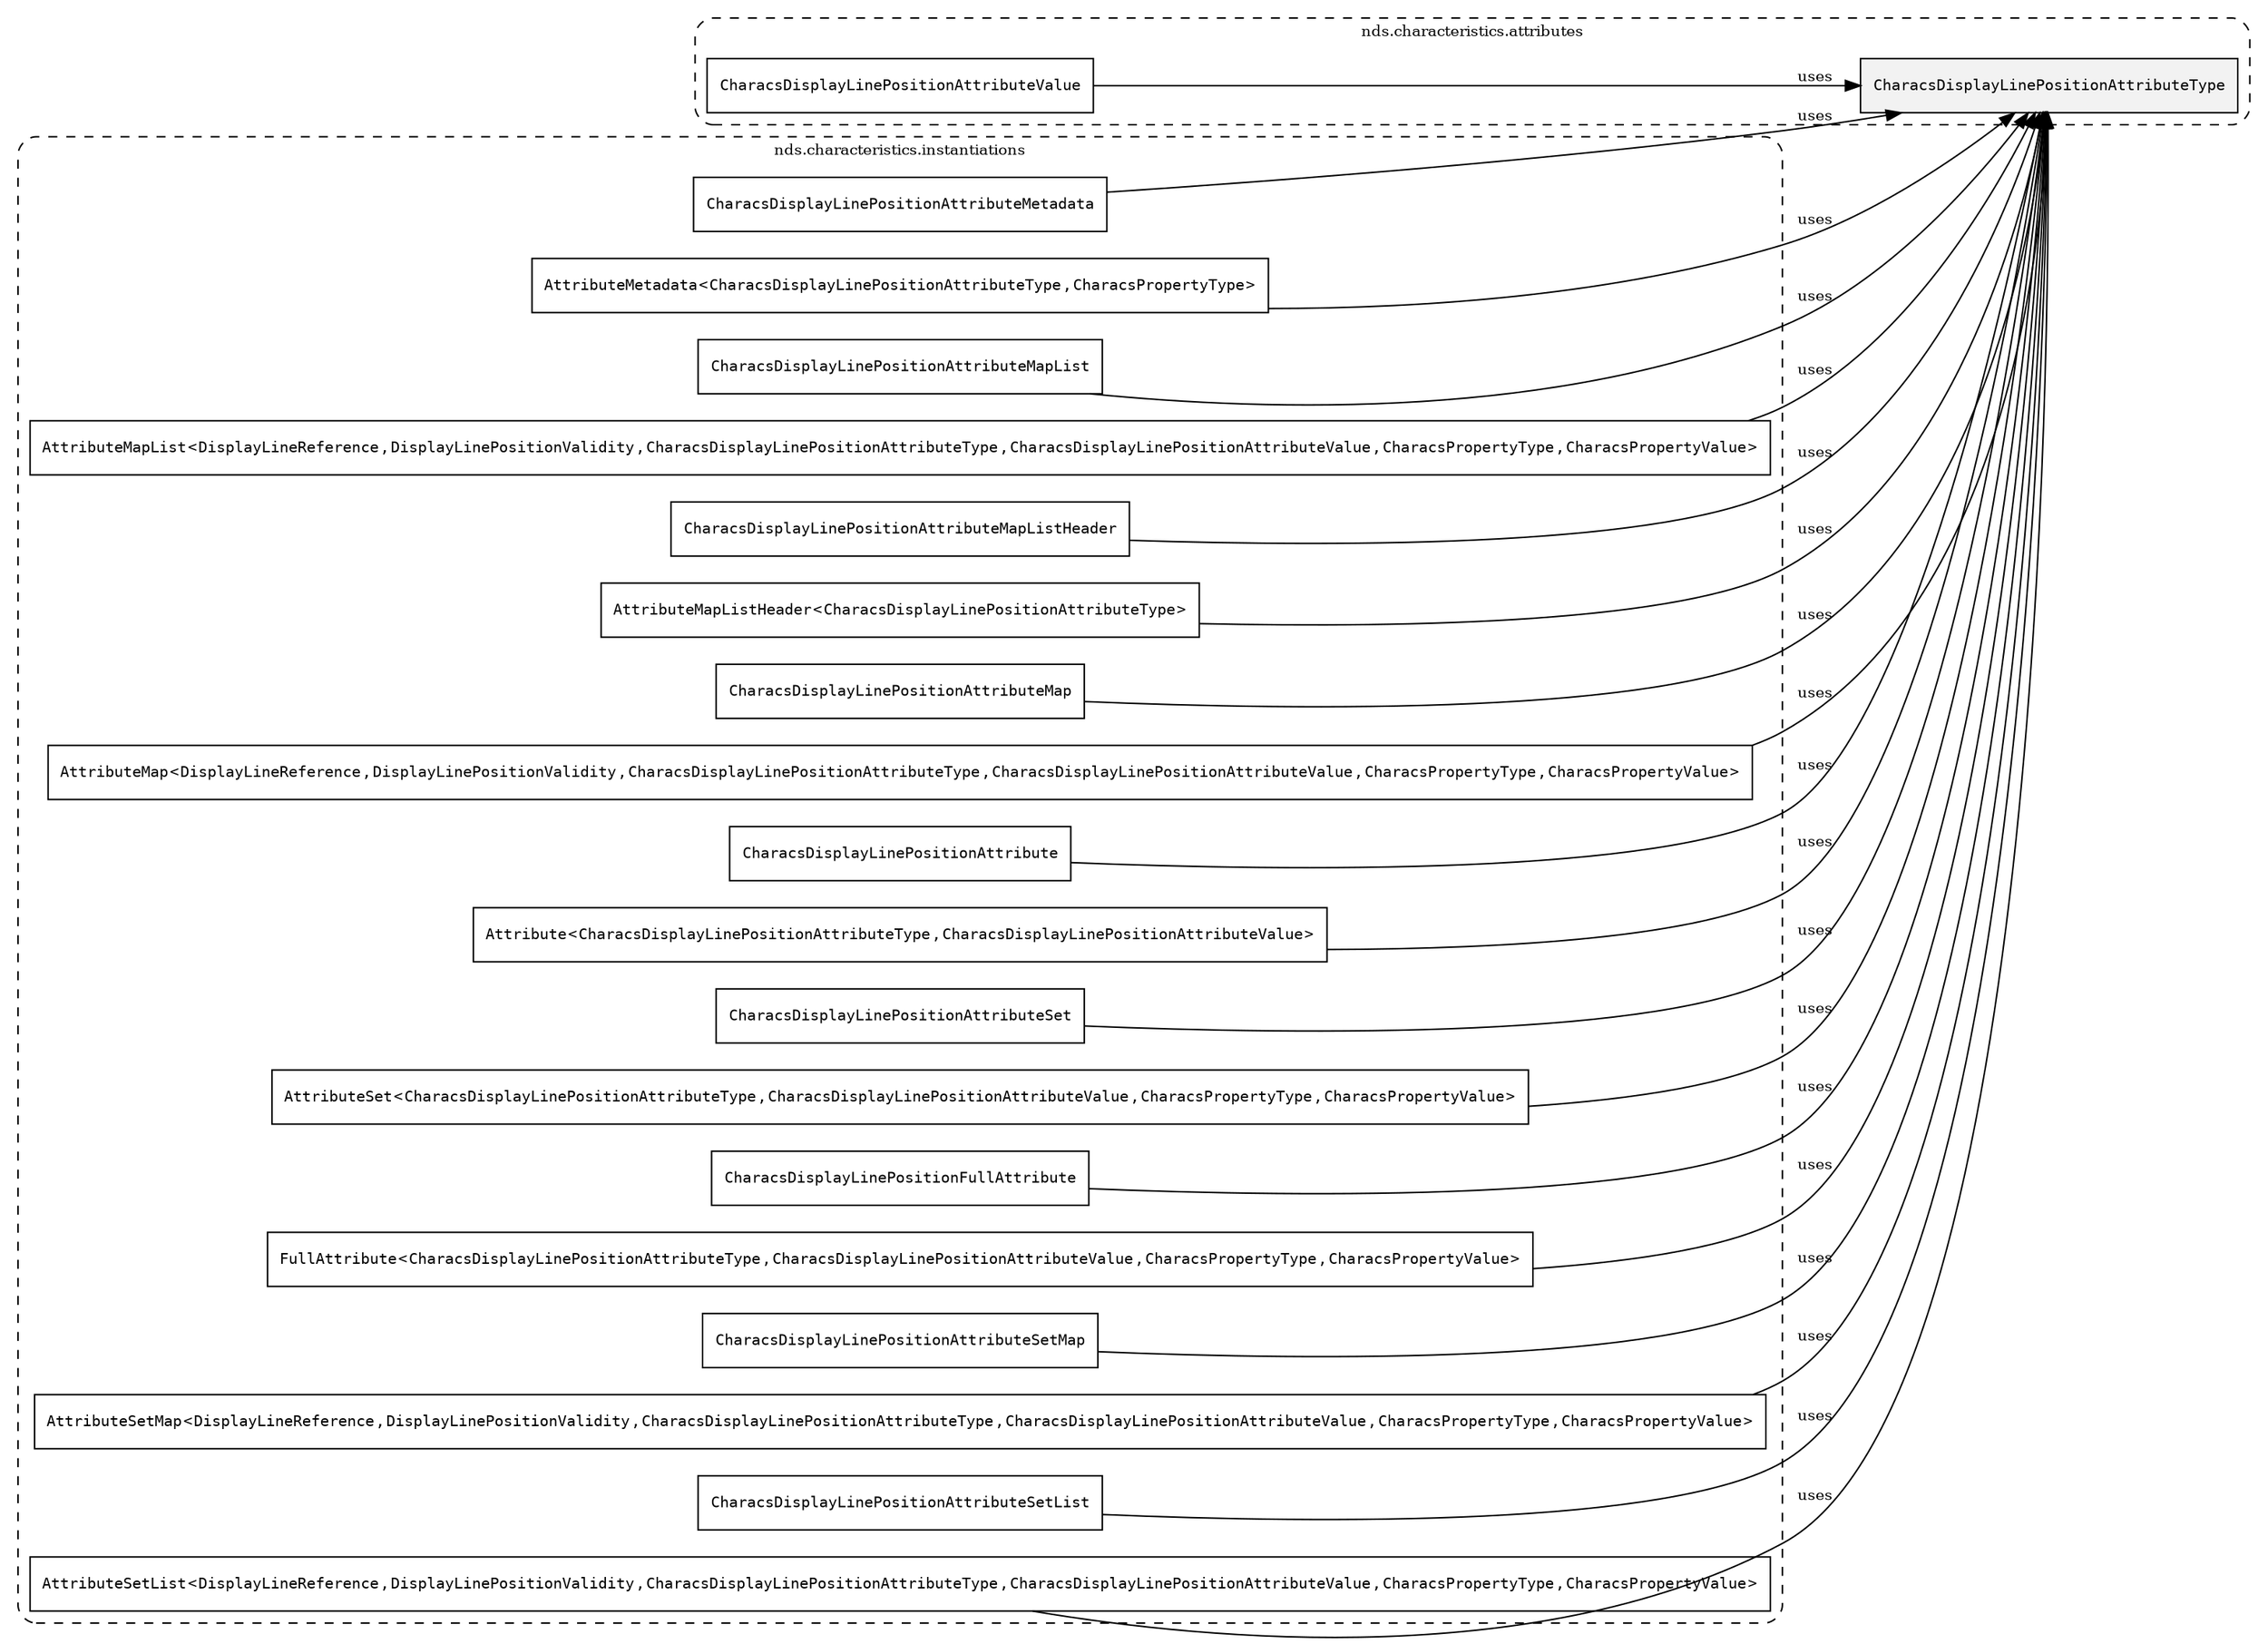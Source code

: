 /**
 * This dot file creates symbol collaboration diagram for CharacsDisplayLinePositionAttributeType.
 */
digraph ZSERIO
{
    node [shape=box, fontsize=10];
    rankdir="LR";
    fontsize=10;
    tooltip="CharacsDisplayLinePositionAttributeType collaboration diagram";

    subgraph "cluster_nds.characteristics.attributes"
    {
        style="dashed, rounded";
        label="nds.characteristics.attributes";
        tooltip="Package nds.characteristics.attributes";
        href="../../../content/packages/nds.characteristics.attributes.html#Package-nds-characteristics-attributes";
        target="_parent";

        "CharacsDisplayLinePositionAttributeType" [style="filled", fillcolor="#0000000D", target="_parent", label=<<font face="monospace"><table align="center" border="0" cellspacing="0" cellpadding="0"><tr><td href="../../../content/packages/nds.characteristics.attributes.html#Enum-CharacsDisplayLinePositionAttributeType" title="Enum defined in nds.characteristics.attributes">CharacsDisplayLinePositionAttributeType</td></tr></table></font>>];
        "CharacsDisplayLinePositionAttributeValue" [target="_parent", label=<<font face="monospace"><table align="center" border="0" cellspacing="0" cellpadding="0"><tr><td href="../../../content/packages/nds.characteristics.attributes.html#Choice-CharacsDisplayLinePositionAttributeValue" title="Choice defined in nds.characteristics.attributes">CharacsDisplayLinePositionAttributeValue</td></tr></table></font>>];
    }

    subgraph "cluster_nds.characteristics.instantiations"
    {
        style="dashed, rounded";
        label="nds.characteristics.instantiations";
        tooltip="Package nds.characteristics.instantiations";
        href="../../../content/packages/nds.characteristics.instantiations.html#Package-nds-characteristics-instantiations";
        target="_parent";

        "CharacsDisplayLinePositionAttributeMetadata" [target="_parent", label=<<font face="monospace"><table align="center" border="0" cellspacing="0" cellpadding="0"><tr><td href="../../../content/packages/nds.characteristics.instantiations.html#InstantiateType-CharacsDisplayLinePositionAttributeMetadata" title="InstantiateType defined in nds.characteristics.instantiations">CharacsDisplayLinePositionAttributeMetadata</td></tr></table></font>>];
        "AttributeMetadata&lt;CharacsDisplayLinePositionAttributeType,CharacsPropertyType&gt;" [target="_parent", label=<<font face="monospace"><table align="center" border="0" cellspacing="0" cellpadding="0"><tr><td href="../../../content/packages/nds.core.attributemap.html#Structure-AttributeMetadata" title="Structure defined in nds.core.attributemap">AttributeMetadata</td><td>&lt;</td><td><table align="center" border="0" cellspacing="0" cellpadding="0"><tr><td href="../../../content/packages/nds.characteristics.attributes.html#Enum-CharacsDisplayLinePositionAttributeType" title="Enum defined in nds.characteristics.attributes">CharacsDisplayLinePositionAttributeType</td></tr></table></td><td>,</td><td><table align="center" border="0" cellspacing="0" cellpadding="0"><tr><td href="../../../content/packages/nds.characteristics.properties.html#Structure-CharacsPropertyType" title="Structure defined in nds.characteristics.properties">CharacsPropertyType</td></tr></table></td><td>&gt;</td></tr></table></font>>];
        "CharacsDisplayLinePositionAttributeMapList" [target="_parent", label=<<font face="monospace"><table align="center" border="0" cellspacing="0" cellpadding="0"><tr><td href="../../../content/packages/nds.characteristics.instantiations.html#InstantiateType-CharacsDisplayLinePositionAttributeMapList" title="InstantiateType defined in nds.characteristics.instantiations">CharacsDisplayLinePositionAttributeMapList</td></tr></table></font>>];
        "AttributeMapList&lt;DisplayLineReference,DisplayLinePositionValidity,CharacsDisplayLinePositionAttributeType,CharacsDisplayLinePositionAttributeValue,CharacsPropertyType,CharacsPropertyValue&gt;" [target="_parent", label=<<font face="monospace"><table align="center" border="0" cellspacing="0" cellpadding="0"><tr><td href="../../../content/packages/nds.core.attributemap.html#Structure-AttributeMapList" title="Structure defined in nds.core.attributemap">AttributeMapList</td><td>&lt;</td><td><table align="center" border="0" cellspacing="0" cellpadding="0"><tr><td href="../../../content/packages/nds.display.reference.types.html#Structure-DisplayLineReference" title="Structure defined in nds.display.reference.types">DisplayLineReference</td></tr></table></td><td>,</td><td><table align="center" border="0" cellspacing="0" cellpadding="0"><tr><td href="../../../content/packages/nds.display.reference.types.html#Structure-DisplayLinePositionValidity" title="Structure defined in nds.display.reference.types">DisplayLinePositionValidity</td></tr></table></td><td>,</td><td><table align="center" border="0" cellspacing="0" cellpadding="0"><tr><td href="../../../content/packages/nds.characteristics.attributes.html#Enum-CharacsDisplayLinePositionAttributeType" title="Enum defined in nds.characteristics.attributes">CharacsDisplayLinePositionAttributeType</td></tr></table></td><td>,</td><td><table align="center" border="0" cellspacing="0" cellpadding="0"><tr><td href="../../../content/packages/nds.characteristics.attributes.html#Choice-CharacsDisplayLinePositionAttributeValue" title="Choice defined in nds.characteristics.attributes">CharacsDisplayLinePositionAttributeValue</td></tr></table></td><td>,</td><td><table align="center" border="0" cellspacing="0" cellpadding="0"><tr><td href="../../../content/packages/nds.characteristics.properties.html#Structure-CharacsPropertyType" title="Structure defined in nds.characteristics.properties">CharacsPropertyType</td></tr></table></td><td>,</td><td><table align="center" border="0" cellspacing="0" cellpadding="0"><tr><td href="../../../content/packages/nds.characteristics.properties.html#Structure-CharacsPropertyValue" title="Structure defined in nds.characteristics.properties">CharacsPropertyValue</td></tr></table></td><td>&gt;</td></tr></table></font>>];
        "CharacsDisplayLinePositionAttributeMapListHeader" [target="_parent", label=<<font face="monospace"><table align="center" border="0" cellspacing="0" cellpadding="0"><tr><td href="../../../content/packages/nds.characteristics.instantiations.html#InstantiateType-CharacsDisplayLinePositionAttributeMapListHeader" title="InstantiateType defined in nds.characteristics.instantiations">CharacsDisplayLinePositionAttributeMapListHeader</td></tr></table></font>>];
        "AttributeMapListHeader&lt;CharacsDisplayLinePositionAttributeType&gt;" [target="_parent", label=<<font face="monospace"><table align="center" border="0" cellspacing="0" cellpadding="0"><tr><td href="../../../content/packages/nds.core.attributemap.html#Structure-AttributeMapListHeader" title="Structure defined in nds.core.attributemap">AttributeMapListHeader</td><td>&lt;</td><td><table align="center" border="0" cellspacing="0" cellpadding="0"><tr><td href="../../../content/packages/nds.characteristics.attributes.html#Enum-CharacsDisplayLinePositionAttributeType" title="Enum defined in nds.characteristics.attributes">CharacsDisplayLinePositionAttributeType</td></tr></table></td><td>&gt;</td></tr></table></font>>];
        "CharacsDisplayLinePositionAttributeMap" [target="_parent", label=<<font face="monospace"><table align="center" border="0" cellspacing="0" cellpadding="0"><tr><td href="../../../content/packages/nds.characteristics.instantiations.html#InstantiateType-CharacsDisplayLinePositionAttributeMap" title="InstantiateType defined in nds.characteristics.instantiations">CharacsDisplayLinePositionAttributeMap</td></tr></table></font>>];
        "AttributeMap&lt;DisplayLineReference,DisplayLinePositionValidity,CharacsDisplayLinePositionAttributeType,CharacsDisplayLinePositionAttributeValue,CharacsPropertyType,CharacsPropertyValue&gt;" [target="_parent", label=<<font face="monospace"><table align="center" border="0" cellspacing="0" cellpadding="0"><tr><td href="../../../content/packages/nds.core.attributemap.html#Structure-AttributeMap" title="Structure defined in nds.core.attributemap">AttributeMap</td><td>&lt;</td><td><table align="center" border="0" cellspacing="0" cellpadding="0"><tr><td href="../../../content/packages/nds.display.reference.types.html#Structure-DisplayLineReference" title="Structure defined in nds.display.reference.types">DisplayLineReference</td></tr></table></td><td>,</td><td><table align="center" border="0" cellspacing="0" cellpadding="0"><tr><td href="../../../content/packages/nds.display.reference.types.html#Structure-DisplayLinePositionValidity" title="Structure defined in nds.display.reference.types">DisplayLinePositionValidity</td></tr></table></td><td>,</td><td><table align="center" border="0" cellspacing="0" cellpadding="0"><tr><td href="../../../content/packages/nds.characteristics.attributes.html#Enum-CharacsDisplayLinePositionAttributeType" title="Enum defined in nds.characteristics.attributes">CharacsDisplayLinePositionAttributeType</td></tr></table></td><td>,</td><td><table align="center" border="0" cellspacing="0" cellpadding="0"><tr><td href="../../../content/packages/nds.characteristics.attributes.html#Choice-CharacsDisplayLinePositionAttributeValue" title="Choice defined in nds.characteristics.attributes">CharacsDisplayLinePositionAttributeValue</td></tr></table></td><td>,</td><td><table align="center" border="0" cellspacing="0" cellpadding="0"><tr><td href="../../../content/packages/nds.characteristics.properties.html#Structure-CharacsPropertyType" title="Structure defined in nds.characteristics.properties">CharacsPropertyType</td></tr></table></td><td>,</td><td><table align="center" border="0" cellspacing="0" cellpadding="0"><tr><td href="../../../content/packages/nds.characteristics.properties.html#Structure-CharacsPropertyValue" title="Structure defined in nds.characteristics.properties">CharacsPropertyValue</td></tr></table></td><td>&gt;</td></tr></table></font>>];
        "CharacsDisplayLinePositionAttribute" [target="_parent", label=<<font face="monospace"><table align="center" border="0" cellspacing="0" cellpadding="0"><tr><td href="../../../content/packages/nds.characteristics.instantiations.html#InstantiateType-CharacsDisplayLinePositionAttribute" title="InstantiateType defined in nds.characteristics.instantiations">CharacsDisplayLinePositionAttribute</td></tr></table></font>>];
        "Attribute&lt;CharacsDisplayLinePositionAttributeType,CharacsDisplayLinePositionAttributeValue&gt;" [target="_parent", label=<<font face="monospace"><table align="center" border="0" cellspacing="0" cellpadding="0"><tr><td href="../../../content/packages/nds.core.attributemap.html#Structure-Attribute" title="Structure defined in nds.core.attributemap">Attribute</td><td>&lt;</td><td><table align="center" border="0" cellspacing="0" cellpadding="0"><tr><td href="../../../content/packages/nds.characteristics.attributes.html#Enum-CharacsDisplayLinePositionAttributeType" title="Enum defined in nds.characteristics.attributes">CharacsDisplayLinePositionAttributeType</td></tr></table></td><td>,</td><td><table align="center" border="0" cellspacing="0" cellpadding="0"><tr><td href="../../../content/packages/nds.characteristics.attributes.html#Choice-CharacsDisplayLinePositionAttributeValue" title="Choice defined in nds.characteristics.attributes">CharacsDisplayLinePositionAttributeValue</td></tr></table></td><td>&gt;</td></tr></table></font>>];
        "CharacsDisplayLinePositionAttributeSet" [target="_parent", label=<<font face="monospace"><table align="center" border="0" cellspacing="0" cellpadding="0"><tr><td href="../../../content/packages/nds.characteristics.instantiations.html#InstantiateType-CharacsDisplayLinePositionAttributeSet" title="InstantiateType defined in nds.characteristics.instantiations">CharacsDisplayLinePositionAttributeSet</td></tr></table></font>>];
        "AttributeSet&lt;CharacsDisplayLinePositionAttributeType,CharacsDisplayLinePositionAttributeValue,CharacsPropertyType,CharacsPropertyValue&gt;" [target="_parent", label=<<font face="monospace"><table align="center" border="0" cellspacing="0" cellpadding="0"><tr><td href="../../../content/packages/nds.core.attributemap.html#Structure-AttributeSet" title="Structure defined in nds.core.attributemap">AttributeSet</td><td>&lt;</td><td><table align="center" border="0" cellspacing="0" cellpadding="0"><tr><td href="../../../content/packages/nds.characteristics.attributes.html#Enum-CharacsDisplayLinePositionAttributeType" title="Enum defined in nds.characteristics.attributes">CharacsDisplayLinePositionAttributeType</td></tr></table></td><td>,</td><td><table align="center" border="0" cellspacing="0" cellpadding="0"><tr><td href="../../../content/packages/nds.characteristics.attributes.html#Choice-CharacsDisplayLinePositionAttributeValue" title="Choice defined in nds.characteristics.attributes">CharacsDisplayLinePositionAttributeValue</td></tr></table></td><td>,</td><td><table align="center" border="0" cellspacing="0" cellpadding="0"><tr><td href="../../../content/packages/nds.characteristics.properties.html#Structure-CharacsPropertyType" title="Structure defined in nds.characteristics.properties">CharacsPropertyType</td></tr></table></td><td>,</td><td><table align="center" border="0" cellspacing="0" cellpadding="0"><tr><td href="../../../content/packages/nds.characteristics.properties.html#Structure-CharacsPropertyValue" title="Structure defined in nds.characteristics.properties">CharacsPropertyValue</td></tr></table></td><td>&gt;</td></tr></table></font>>];
        "CharacsDisplayLinePositionFullAttribute" [target="_parent", label=<<font face="monospace"><table align="center" border="0" cellspacing="0" cellpadding="0"><tr><td href="../../../content/packages/nds.characteristics.instantiations.html#InstantiateType-CharacsDisplayLinePositionFullAttribute" title="InstantiateType defined in nds.characteristics.instantiations">CharacsDisplayLinePositionFullAttribute</td></tr></table></font>>];
        "FullAttribute&lt;CharacsDisplayLinePositionAttributeType,CharacsDisplayLinePositionAttributeValue,CharacsPropertyType,CharacsPropertyValue&gt;" [target="_parent", label=<<font face="monospace"><table align="center" border="0" cellspacing="0" cellpadding="0"><tr><td href="../../../content/packages/nds.core.attributemap.html#Structure-FullAttribute" title="Structure defined in nds.core.attributemap">FullAttribute</td><td>&lt;</td><td><table align="center" border="0" cellspacing="0" cellpadding="0"><tr><td href="../../../content/packages/nds.characteristics.attributes.html#Enum-CharacsDisplayLinePositionAttributeType" title="Enum defined in nds.characteristics.attributes">CharacsDisplayLinePositionAttributeType</td></tr></table></td><td>,</td><td><table align="center" border="0" cellspacing="0" cellpadding="0"><tr><td href="../../../content/packages/nds.characteristics.attributes.html#Choice-CharacsDisplayLinePositionAttributeValue" title="Choice defined in nds.characteristics.attributes">CharacsDisplayLinePositionAttributeValue</td></tr></table></td><td>,</td><td><table align="center" border="0" cellspacing="0" cellpadding="0"><tr><td href="../../../content/packages/nds.characteristics.properties.html#Structure-CharacsPropertyType" title="Structure defined in nds.characteristics.properties">CharacsPropertyType</td></tr></table></td><td>,</td><td><table align="center" border="0" cellspacing="0" cellpadding="0"><tr><td href="../../../content/packages/nds.characteristics.properties.html#Structure-CharacsPropertyValue" title="Structure defined in nds.characteristics.properties">CharacsPropertyValue</td></tr></table></td><td>&gt;</td></tr></table></font>>];
        "CharacsDisplayLinePositionAttributeSetMap" [target="_parent", label=<<font face="monospace"><table align="center" border="0" cellspacing="0" cellpadding="0"><tr><td href="../../../content/packages/nds.characteristics.instantiations.html#InstantiateType-CharacsDisplayLinePositionAttributeSetMap" title="InstantiateType defined in nds.characteristics.instantiations">CharacsDisplayLinePositionAttributeSetMap</td></tr></table></font>>];
        "AttributeSetMap&lt;DisplayLineReference,DisplayLinePositionValidity,CharacsDisplayLinePositionAttributeType,CharacsDisplayLinePositionAttributeValue,CharacsPropertyType,CharacsPropertyValue&gt;" [target="_parent", label=<<font face="monospace"><table align="center" border="0" cellspacing="0" cellpadding="0"><tr><td href="../../../content/packages/nds.core.attributemap.html#Structure-AttributeSetMap" title="Structure defined in nds.core.attributemap">AttributeSetMap</td><td>&lt;</td><td><table align="center" border="0" cellspacing="0" cellpadding="0"><tr><td href="../../../content/packages/nds.display.reference.types.html#Structure-DisplayLineReference" title="Structure defined in nds.display.reference.types">DisplayLineReference</td></tr></table></td><td>,</td><td><table align="center" border="0" cellspacing="0" cellpadding="0"><tr><td href="../../../content/packages/nds.display.reference.types.html#Structure-DisplayLinePositionValidity" title="Structure defined in nds.display.reference.types">DisplayLinePositionValidity</td></tr></table></td><td>,</td><td><table align="center" border="0" cellspacing="0" cellpadding="0"><tr><td href="../../../content/packages/nds.characteristics.attributes.html#Enum-CharacsDisplayLinePositionAttributeType" title="Enum defined in nds.characteristics.attributes">CharacsDisplayLinePositionAttributeType</td></tr></table></td><td>,</td><td><table align="center" border="0" cellspacing="0" cellpadding="0"><tr><td href="../../../content/packages/nds.characteristics.attributes.html#Choice-CharacsDisplayLinePositionAttributeValue" title="Choice defined in nds.characteristics.attributes">CharacsDisplayLinePositionAttributeValue</td></tr></table></td><td>,</td><td><table align="center" border="0" cellspacing="0" cellpadding="0"><tr><td href="../../../content/packages/nds.characteristics.properties.html#Structure-CharacsPropertyType" title="Structure defined in nds.characteristics.properties">CharacsPropertyType</td></tr></table></td><td>,</td><td><table align="center" border="0" cellspacing="0" cellpadding="0"><tr><td href="../../../content/packages/nds.characteristics.properties.html#Structure-CharacsPropertyValue" title="Structure defined in nds.characteristics.properties">CharacsPropertyValue</td></tr></table></td><td>&gt;</td></tr></table></font>>];
        "CharacsDisplayLinePositionAttributeSetList" [target="_parent", label=<<font face="monospace"><table align="center" border="0" cellspacing="0" cellpadding="0"><tr><td href="../../../content/packages/nds.characteristics.instantiations.html#InstantiateType-CharacsDisplayLinePositionAttributeSetList" title="InstantiateType defined in nds.characteristics.instantiations">CharacsDisplayLinePositionAttributeSetList</td></tr></table></font>>];
        "AttributeSetList&lt;DisplayLineReference,DisplayLinePositionValidity,CharacsDisplayLinePositionAttributeType,CharacsDisplayLinePositionAttributeValue,CharacsPropertyType,CharacsPropertyValue&gt;" [target="_parent", label=<<font face="monospace"><table align="center" border="0" cellspacing="0" cellpadding="0"><tr><td href="../../../content/packages/nds.core.attributemap.html#Structure-AttributeSetList" title="Structure defined in nds.core.attributemap">AttributeSetList</td><td>&lt;</td><td><table align="center" border="0" cellspacing="0" cellpadding="0"><tr><td href="../../../content/packages/nds.display.reference.types.html#Structure-DisplayLineReference" title="Structure defined in nds.display.reference.types">DisplayLineReference</td></tr></table></td><td>,</td><td><table align="center" border="0" cellspacing="0" cellpadding="0"><tr><td href="../../../content/packages/nds.display.reference.types.html#Structure-DisplayLinePositionValidity" title="Structure defined in nds.display.reference.types">DisplayLinePositionValidity</td></tr></table></td><td>,</td><td><table align="center" border="0" cellspacing="0" cellpadding="0"><tr><td href="../../../content/packages/nds.characteristics.attributes.html#Enum-CharacsDisplayLinePositionAttributeType" title="Enum defined in nds.characteristics.attributes">CharacsDisplayLinePositionAttributeType</td></tr></table></td><td>,</td><td><table align="center" border="0" cellspacing="0" cellpadding="0"><tr><td href="../../../content/packages/nds.characteristics.attributes.html#Choice-CharacsDisplayLinePositionAttributeValue" title="Choice defined in nds.characteristics.attributes">CharacsDisplayLinePositionAttributeValue</td></tr></table></td><td>,</td><td><table align="center" border="0" cellspacing="0" cellpadding="0"><tr><td href="../../../content/packages/nds.characteristics.properties.html#Structure-CharacsPropertyType" title="Structure defined in nds.characteristics.properties">CharacsPropertyType</td></tr></table></td><td>,</td><td><table align="center" border="0" cellspacing="0" cellpadding="0"><tr><td href="../../../content/packages/nds.characteristics.properties.html#Structure-CharacsPropertyValue" title="Structure defined in nds.characteristics.properties">CharacsPropertyValue</td></tr></table></td><td>&gt;</td></tr></table></font>>];
    }

    "CharacsDisplayLinePositionAttributeMetadata" -> "CharacsDisplayLinePositionAttributeType" [label="uses", fontsize=10];
    "AttributeMetadata&lt;CharacsDisplayLinePositionAttributeType,CharacsPropertyType&gt;" -> "CharacsDisplayLinePositionAttributeType" [label="uses", fontsize=10];
    "CharacsDisplayLinePositionAttributeMapList" -> "CharacsDisplayLinePositionAttributeType" [label="uses", fontsize=10];
    "AttributeMapList&lt;DisplayLineReference,DisplayLinePositionValidity,CharacsDisplayLinePositionAttributeType,CharacsDisplayLinePositionAttributeValue,CharacsPropertyType,CharacsPropertyValue&gt;" -> "CharacsDisplayLinePositionAttributeType" [label="uses", fontsize=10];
    "CharacsDisplayLinePositionAttributeMapListHeader" -> "CharacsDisplayLinePositionAttributeType" [label="uses", fontsize=10];
    "AttributeMapListHeader&lt;CharacsDisplayLinePositionAttributeType&gt;" -> "CharacsDisplayLinePositionAttributeType" [label="uses", fontsize=10];
    "CharacsDisplayLinePositionAttributeMap" -> "CharacsDisplayLinePositionAttributeType" [label="uses", fontsize=10];
    "AttributeMap&lt;DisplayLineReference,DisplayLinePositionValidity,CharacsDisplayLinePositionAttributeType,CharacsDisplayLinePositionAttributeValue,CharacsPropertyType,CharacsPropertyValue&gt;" -> "CharacsDisplayLinePositionAttributeType" [label="uses", fontsize=10];
    "CharacsDisplayLinePositionAttribute" -> "CharacsDisplayLinePositionAttributeType" [label="uses", fontsize=10];
    "Attribute&lt;CharacsDisplayLinePositionAttributeType,CharacsDisplayLinePositionAttributeValue&gt;" -> "CharacsDisplayLinePositionAttributeType" [label="uses", fontsize=10];
    "CharacsDisplayLinePositionAttributeSet" -> "CharacsDisplayLinePositionAttributeType" [label="uses", fontsize=10];
    "AttributeSet&lt;CharacsDisplayLinePositionAttributeType,CharacsDisplayLinePositionAttributeValue,CharacsPropertyType,CharacsPropertyValue&gt;" -> "CharacsDisplayLinePositionAttributeType" [label="uses", fontsize=10];
    "CharacsDisplayLinePositionFullAttribute" -> "CharacsDisplayLinePositionAttributeType" [label="uses", fontsize=10];
    "FullAttribute&lt;CharacsDisplayLinePositionAttributeType,CharacsDisplayLinePositionAttributeValue,CharacsPropertyType,CharacsPropertyValue&gt;" -> "CharacsDisplayLinePositionAttributeType" [label="uses", fontsize=10];
    "CharacsDisplayLinePositionAttributeSetMap" -> "CharacsDisplayLinePositionAttributeType" [label="uses", fontsize=10];
    "AttributeSetMap&lt;DisplayLineReference,DisplayLinePositionValidity,CharacsDisplayLinePositionAttributeType,CharacsDisplayLinePositionAttributeValue,CharacsPropertyType,CharacsPropertyValue&gt;" -> "CharacsDisplayLinePositionAttributeType" [label="uses", fontsize=10];
    "CharacsDisplayLinePositionAttributeSetList" -> "CharacsDisplayLinePositionAttributeType" [label="uses", fontsize=10];
    "AttributeSetList&lt;DisplayLineReference,DisplayLinePositionValidity,CharacsDisplayLinePositionAttributeType,CharacsDisplayLinePositionAttributeValue,CharacsPropertyType,CharacsPropertyValue&gt;" -> "CharacsDisplayLinePositionAttributeType" [label="uses", fontsize=10];
    "CharacsDisplayLinePositionAttributeValue" -> "CharacsDisplayLinePositionAttributeType" [label="uses", fontsize=10];
}
